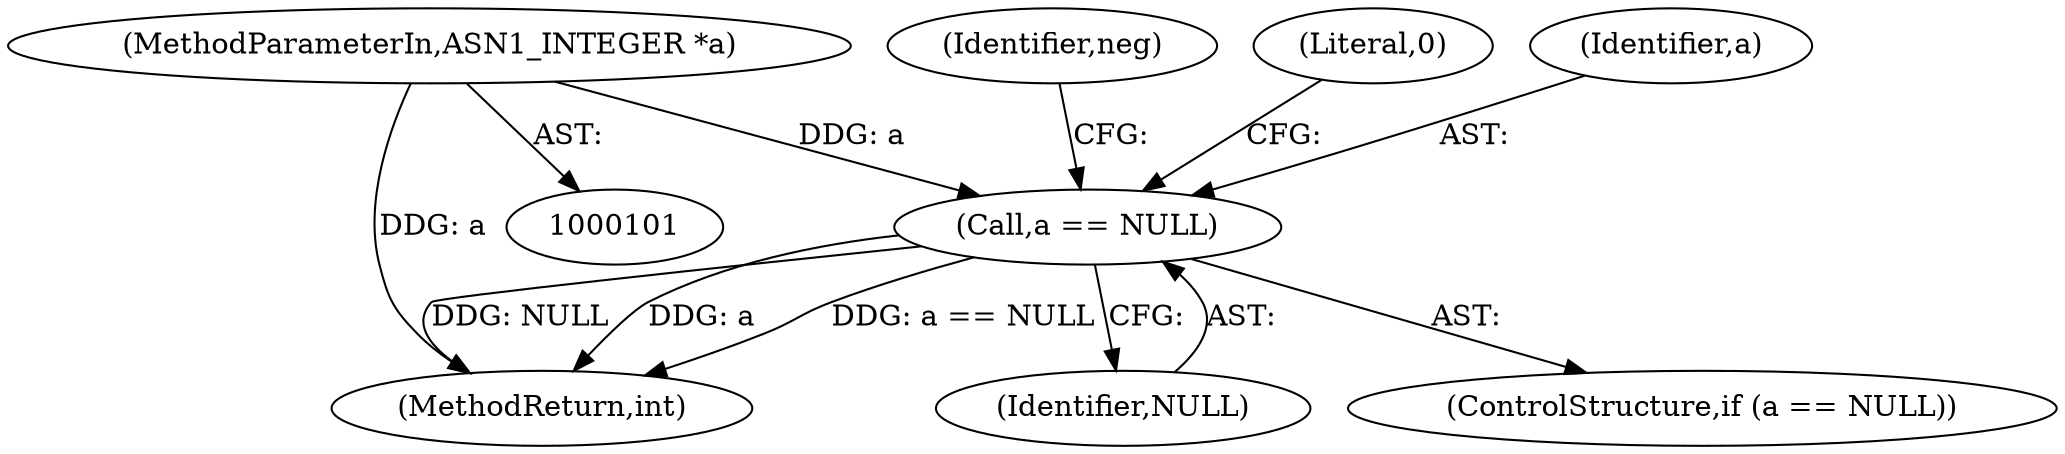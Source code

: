 digraph "0_openssl_3661bb4e7934668bd99ca777ea8b30eedfafa871_0@pointer" {
"1000102" [label="(MethodParameterIn,ASN1_INTEGER *a)"];
"1000119" [label="(Call,a == NULL)"];
"1000119" [label="(Call,a == NULL)"];
"1000219" [label="(MethodReturn,int)"];
"1000121" [label="(Identifier,NULL)"];
"1000102" [label="(MethodParameterIn,ASN1_INTEGER *a)"];
"1000125" [label="(Identifier,neg)"];
"1000123" [label="(Literal,0)"];
"1000118" [label="(ControlStructure,if (a == NULL))"];
"1000120" [label="(Identifier,a)"];
"1000102" -> "1000101"  [label="AST: "];
"1000102" -> "1000219"  [label="DDG: a"];
"1000102" -> "1000119"  [label="DDG: a"];
"1000119" -> "1000118"  [label="AST: "];
"1000119" -> "1000121"  [label="CFG: "];
"1000120" -> "1000119"  [label="AST: "];
"1000121" -> "1000119"  [label="AST: "];
"1000123" -> "1000119"  [label="CFG: "];
"1000125" -> "1000119"  [label="CFG: "];
"1000119" -> "1000219"  [label="DDG: a == NULL"];
"1000119" -> "1000219"  [label="DDG: NULL"];
"1000119" -> "1000219"  [label="DDG: a"];
}
